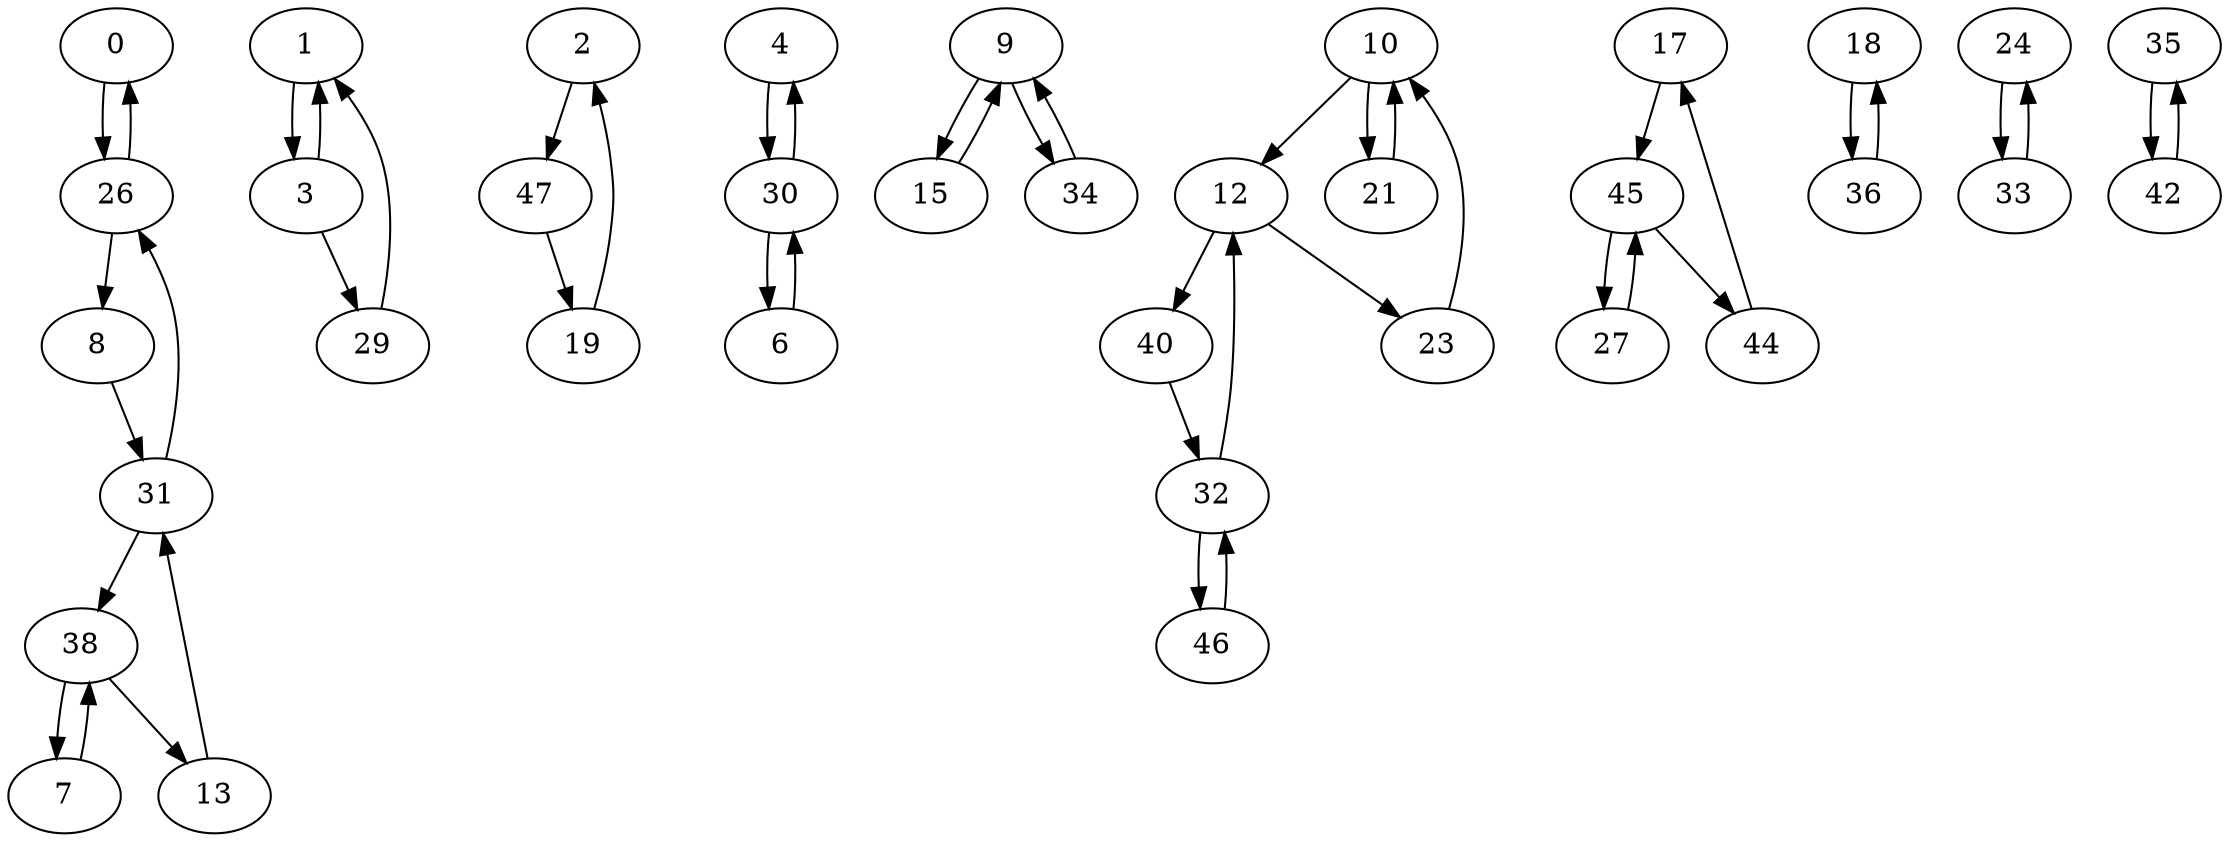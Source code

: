 digraph G {
  0 -> 26;
  1 -> 3;
  2 -> 47;
  3 -> 1;
  3 -> 29;
  4 -> 30;
  6 -> 30;
  7 -> 38;
  8 -> 31;
  9 -> 15;
  9 -> 34;
  10 -> 12;
  10 -> 21;
  12 -> 23;
  12 -> 40;
  13 -> 31;
  15 -> 9;
  17 -> 45;
  18 -> 36;
  19 -> 2;
  21 -> 10;
  23 -> 10;
  24 -> 33;
  26 -> 0;
  26 -> 8;
  27 -> 45;
  29 -> 1;
  30 -> 4;
  30 -> 6;
  31 -> 26;
  31 -> 38;
  32 -> 12;
  32 -> 46;
  33 -> 24;
  34 -> 9;
  35 -> 42;
  36 -> 18;
  38 -> 7;
  38 -> 13;
  40 -> 32;
  42 -> 35;
  44 -> 17;
  45 -> 27;
  45 -> 44;
  46 -> 32;
  47 -> 19;
}